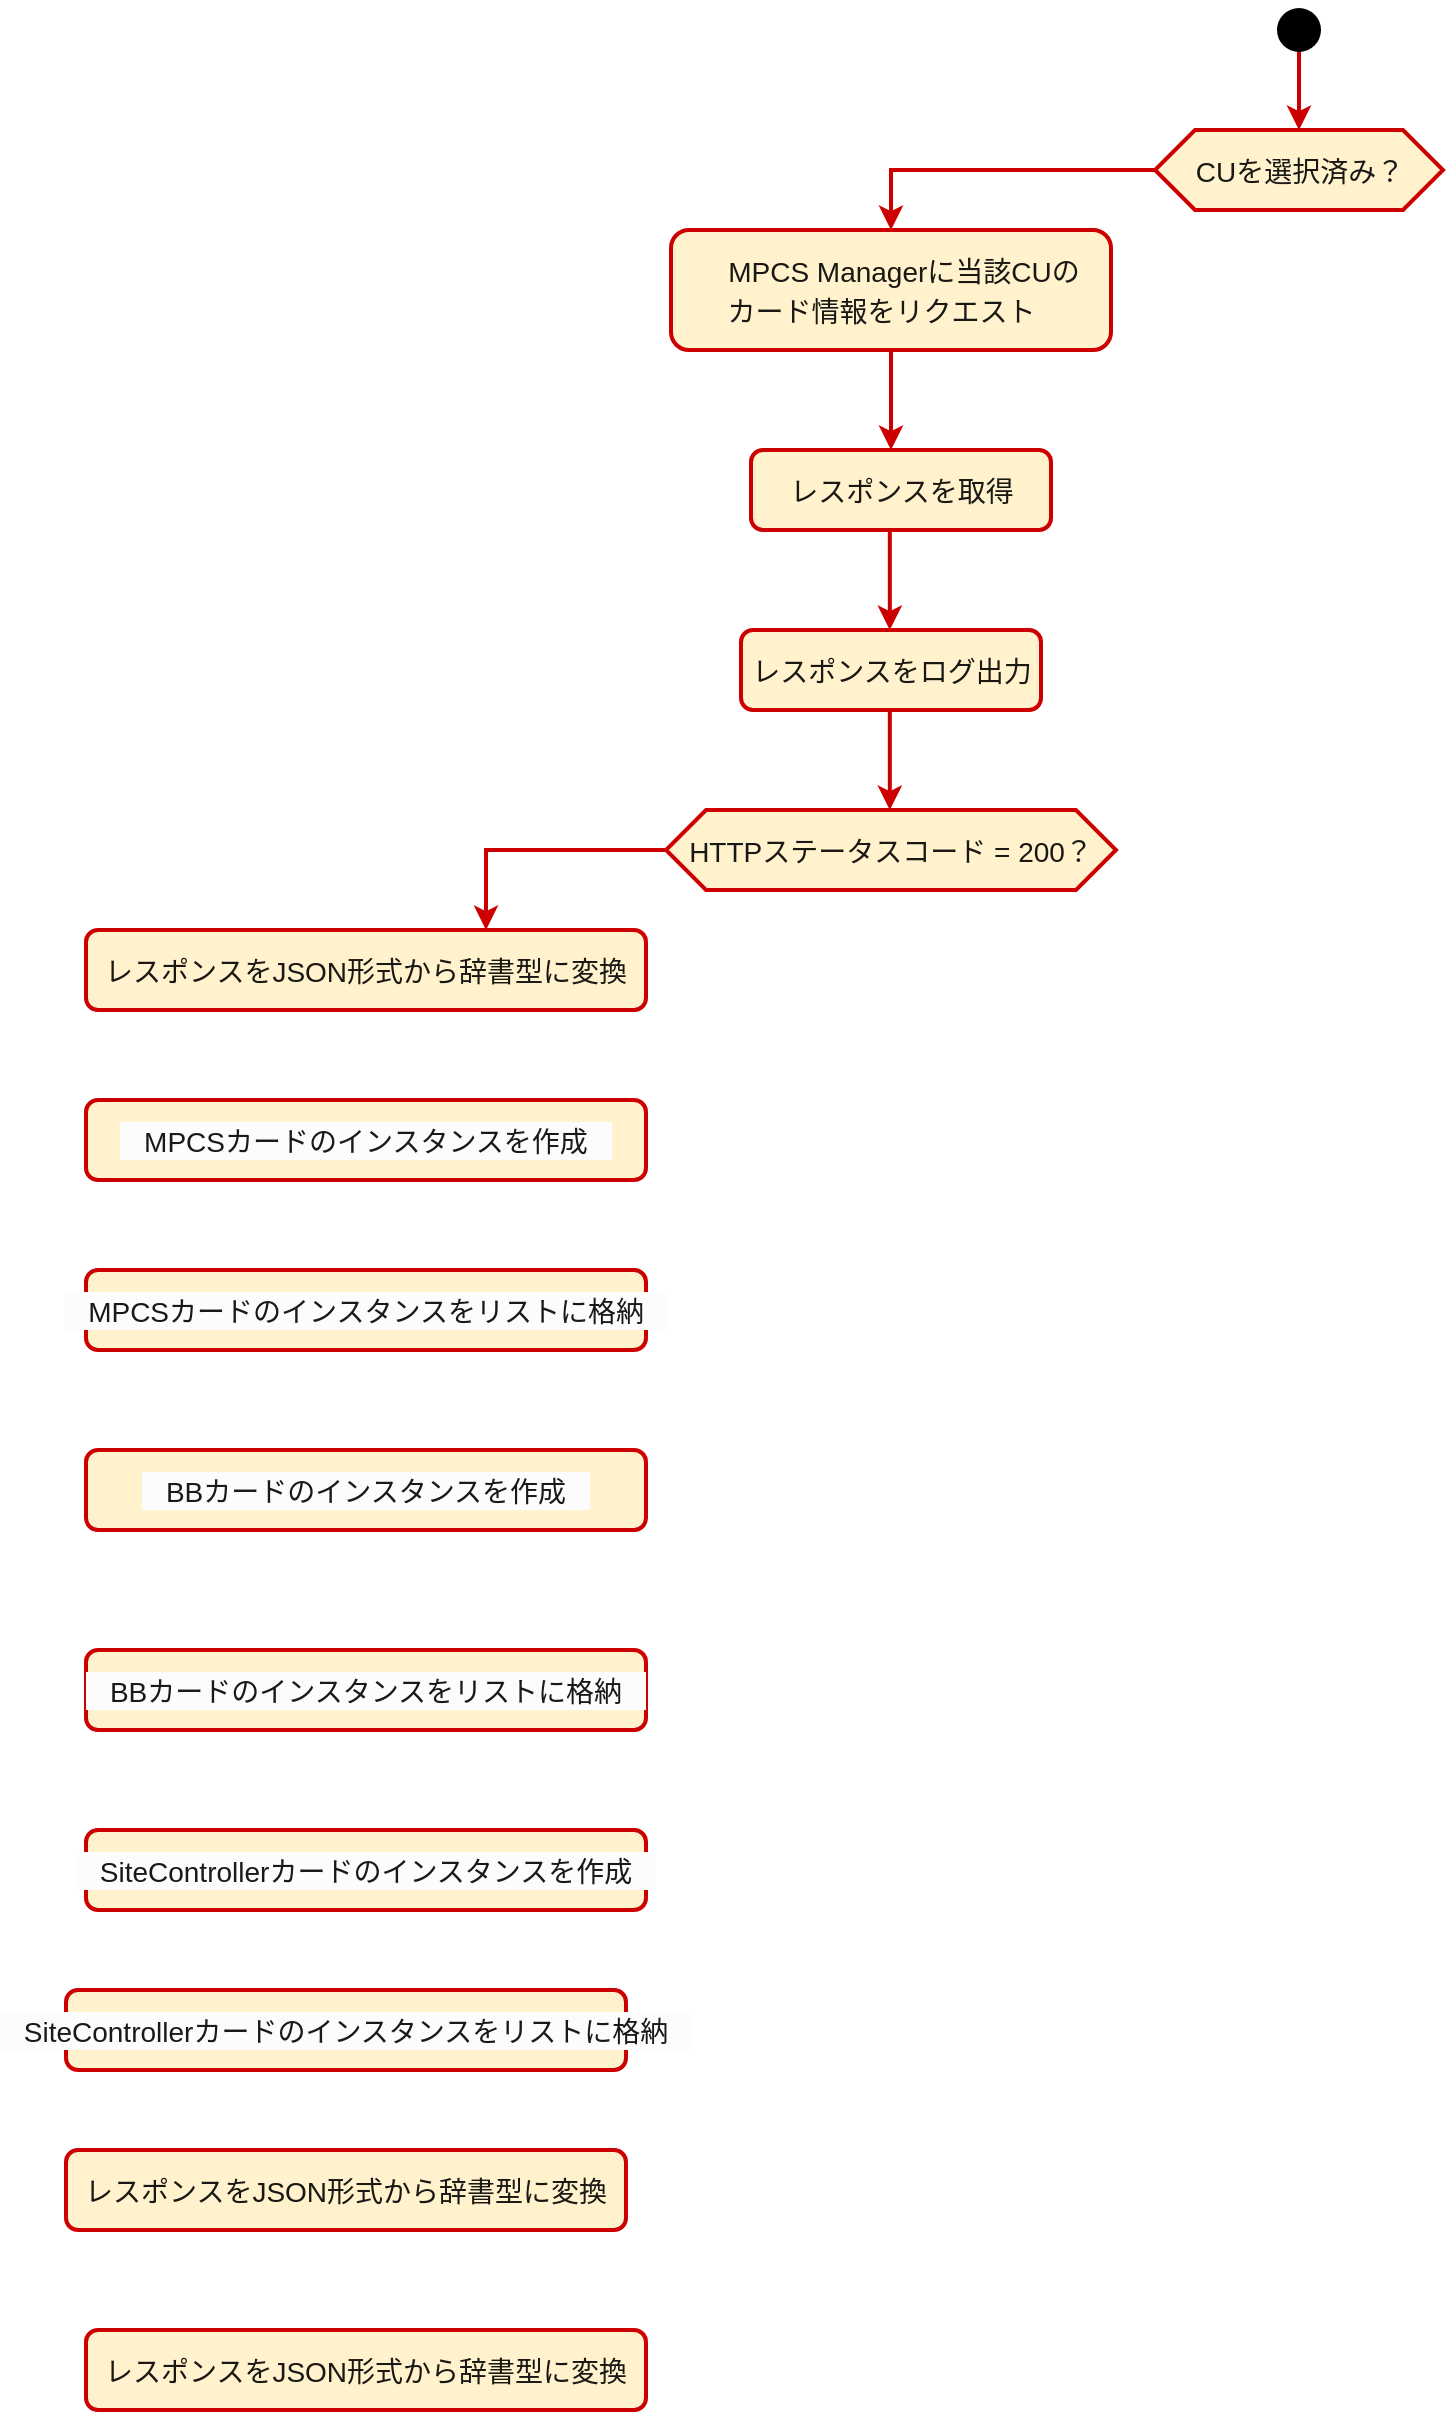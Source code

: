 <mxfile version="26.1.0">
  <diagram name="Page-1" id="rK7PRJ8SCLv_zVm8Z1Ta">
    <mxGraphModel dx="2062" dy="655" grid="1" gridSize="10" guides="1" tooltips="1" connect="1" arrows="1" fold="1" page="1" pageScale="1" pageWidth="827" pageHeight="1169" math="0" shadow="0">
      <root>
        <mxCell id="0" />
        <mxCell id="1" parent="0" />
        <mxCell id="1MgUg72m42fX4QF5Ks8i-2" value="&lt;pre style=&quot;margin-top: 0px; margin-bottom: 0px; padding: 0px; border: 0px; font-variant-numeric: inherit; font-variant-east-asian: inherit; font-variant-alternates: inherit; font-variant-position: inherit; font-variant-emoji: inherit; font-stretch: inherit; font-size: 16px; line-height: inherit; font-family: inherit; font-optical-sizing: inherit; font-size-adjust: inherit; font-kerning: inherit; font-feature-settings: inherit; font-variation-settings: inherit; vertical-align: baseline; color: rgba(0, 0, 0, 0.9); text-align: start;&quot;&gt;&lt;code style=&quot;margin: 0px 8px; padding: 2px 4px; border: none; font-style: inherit; font-variant: inherit; font-weight: inherit; font-stretch: inherit; font-size: 14px; line-height: inherit; font-family: inherit; font-optical-sizing: inherit; font-size-adjust: inherit; font-kerning: inherit; font-feature-settings: inherit; font-variation-settings: inherit; vertical-align: baseline; word-break: break-word; border-radius: 4px; color: var(--yb-md-inline-code-color);&quot;&gt;CUを選択済み？&lt;/code&gt;&lt;/pre&gt;" style="shape=hexagon;perimeter=hexagonPerimeter2;whiteSpace=wrap;html=1;fixedSize=1;fillColor=#fff2cc;strokeColor=#CC0000;strokeWidth=2;fillStyle=auto;" vertex="1" parent="1">
          <mxGeometry x="414.5" y="80" width="144" height="40" as="geometry" />
        </mxCell>
        <mxCell id="1MgUg72m42fX4QF5Ks8i-3" value="" style="endArrow=classic;html=1;rounded=0;entryX=0.5;entryY=0;entryDx=0;entryDy=0;strokeColor=#CC0000;strokeWidth=2;" edge="1" parent="1" source="1MgUg72m42fX4QF5Ks8i-1" target="1MgUg72m42fX4QF5Ks8i-2">
          <mxGeometry width="50" height="50" relative="1" as="geometry">
            <mxPoint x="486.5" y="30" as="sourcePoint" />
            <mxPoint x="512.5" y="210" as="targetPoint" />
          </mxGeometry>
        </mxCell>
        <mxCell id="1MgUg72m42fX4QF5Ks8i-4" value="" style="endArrow=classic;html=1;rounded=0;entryDx=0;entryDy=0;strokeColor=#CC0000;strokeWidth=3;" edge="1" parent="1" target="1MgUg72m42fX4QF5Ks8i-1">
          <mxGeometry width="50" height="50" relative="1" as="geometry">
            <mxPoint x="486.5" y="30" as="sourcePoint" />
            <mxPoint x="486.5" y="80" as="targetPoint" />
          </mxGeometry>
        </mxCell>
        <mxCell id="1MgUg72m42fX4QF5Ks8i-1" value="" style="shape=waypoint;sketch=0;fillStyle=solid;size=6;pointerEvents=1;points=[];fillColor=none;resizable=0;rotatable=0;perimeter=centerPerimeter;snapToPoint=1;strokeWidth=9;" vertex="1" parent="1">
          <mxGeometry x="476.5" y="20" width="20" height="20" as="geometry" />
        </mxCell>
        <mxCell id="1MgUg72m42fX4QF5Ks8i-6" value="" style="endArrow=classic;html=1;rounded=0;strokeColor=#CC0000;strokeWidth=2;exitX=0;exitY=0.5;exitDx=0;exitDy=0;" edge="1" parent="1" source="1MgUg72m42fX4QF5Ks8i-2" target="1MgUg72m42fX4QF5Ks8i-7">
          <mxGeometry width="50" height="50" relative="1" as="geometry">
            <mxPoint x="496.5" y="40" as="sourcePoint" />
            <mxPoint x="332.5" y="150" as="targetPoint" />
            <Array as="points">
              <mxPoint x="282.5" y="100" />
            </Array>
          </mxGeometry>
        </mxCell>
        <mxCell id="1MgUg72m42fX4QF5Ks8i-7" value="&lt;pre style=&quot;margin-top: 0px; margin-bottom: 0px; padding: 0px; border: 0px; font-variant-numeric: inherit; font-variant-east-asian: inherit; font-variant-alternates: inherit; font-variant-position: inherit; font-variant-emoji: inherit; font-stretch: inherit; font-size: 16px; line-height: inherit; font-family: inherit; font-optical-sizing: inherit; font-size-adjust: inherit; font-kerning: inherit; font-feature-settings: inherit; font-variation-settings: inherit; vertical-align: baseline; color: rgba(0, 0, 0, 0.9); text-align: start;&quot;&gt;&lt;code style=&quot;margin: 0px 8px; padding: 2px 4px; border: none; font-style: inherit; font-variant: inherit; font-weight: inherit; font-stretch: inherit; font-size: 14px; line-height: inherit; font-family: inherit; font-optical-sizing: inherit; font-size-adjust: inherit; font-kerning: inherit; font-feature-settings: inherit; font-variation-settings: inherit; vertical-align: baseline; word-break: break-word; border-radius: 4px; color: var(--yb-md-inline-code-color);&quot;&gt;MPCS Managerに当該CUの&lt;br&gt;   カード情報をリクエスト&lt;/code&gt;&lt;/pre&gt;" style="rounded=1;whiteSpace=wrap;html=1;strokeColor=#CC0000;strokeWidth=2;fillColor=#FFF2CC;" vertex="1" parent="1">
          <mxGeometry x="172.5" y="130" width="220" height="60" as="geometry" />
        </mxCell>
        <mxCell id="1MgUg72m42fX4QF5Ks8i-8" value="" style="endArrow=classic;html=1;rounded=0;entryX=0.5;entryY=0;entryDx=0;entryDy=0;strokeColor=#CC0000;strokeWidth=2;" edge="1" parent="1">
          <mxGeometry width="50" height="50" relative="1" as="geometry">
            <mxPoint x="282.5" y="190" as="sourcePoint" />
            <mxPoint x="282.5" y="240" as="targetPoint" />
          </mxGeometry>
        </mxCell>
        <mxCell id="1MgUg72m42fX4QF5Ks8i-9" value="&lt;pre style=&quot;margin-top: 0px; margin-bottom: 0px; padding: 0px; border: 0px; font-variant-numeric: inherit; font-variant-east-asian: inherit; font-variant-alternates: inherit; font-variant-position: inherit; font-variant-emoji: inherit; font-stretch: inherit; font-size: 16px; line-height: inherit; font-family: inherit; font-optical-sizing: inherit; font-size-adjust: inherit; font-kerning: inherit; font-feature-settings: inherit; font-variation-settings: inherit; vertical-align: baseline; color: rgba(0, 0, 0, 0.9); text-align: start;&quot;&gt;&lt;pre style=&quot;margin-top: 0px; margin-bottom: 0px; padding: 0px; border: 0px; font-variant-numeric: inherit; font-variant-east-asian: inherit; font-variant-alternates: inherit; font-variant-position: inherit; font-variant-emoji: inherit; font-stretch: inherit; line-height: inherit; font-family: inherit; font-optical-sizing: inherit; font-size-adjust: inherit; font-kerning: inherit; font-feature-settings: inherit; font-variation-settings: inherit; vertical-align: baseline;&quot;&gt;&lt;code style=&quot;margin: 0px 8px; padding: 2px 4px; border: none; font-style: inherit; font-variant: inherit; font-weight: inherit; font-stretch: inherit; font-size: 14px; line-height: inherit; font-family: inherit; font-optical-sizing: inherit; font-size-adjust: inherit; font-kerning: inherit; font-feature-settings: inherit; font-variation-settings: inherit; vertical-align: baseline; word-break: break-word; border-radius: 4px; color: var(--yb-md-inline-code-color);&quot;&gt;レスポンスを取得&lt;/code&gt;&lt;/pre&gt;&lt;/pre&gt;" style="rounded=1;whiteSpace=wrap;html=1;strokeColor=#CC0000;strokeWidth=2;fillColor=#FFF2CC;" vertex="1" parent="1">
          <mxGeometry x="212.5" y="240" width="150" height="40" as="geometry" />
        </mxCell>
        <mxCell id="1MgUg72m42fX4QF5Ks8i-10" value="" style="endArrow=classic;html=1;rounded=0;entryX=0.5;entryY=0;entryDx=0;entryDy=0;strokeColor=#CC0000;strokeWidth=2;" edge="1" parent="1">
          <mxGeometry width="50" height="50" relative="1" as="geometry">
            <mxPoint x="281.91" y="280" as="sourcePoint" />
            <mxPoint x="281.91" y="330" as="targetPoint" />
          </mxGeometry>
        </mxCell>
        <mxCell id="1MgUg72m42fX4QF5Ks8i-11" value="&lt;pre style=&quot;margin-top: 0px; margin-bottom: 0px; padding: 0px; border: 0px; font-variant-numeric: inherit; font-variant-east-asian: inherit; font-variant-alternates: inherit; font-variant-position: inherit; font-variant-emoji: inherit; font-stretch: inherit; font-size: 16px; line-height: inherit; font-family: inherit; font-optical-sizing: inherit; font-size-adjust: inherit; font-kerning: inherit; font-feature-settings: inherit; font-variation-settings: inherit; vertical-align: baseline; color: rgba(0, 0, 0, 0.9); text-align: start;&quot;&gt;&lt;pre style=&quot;margin-top: 0px; margin-bottom: 0px; padding: 0px; border: 0px; font-variant-numeric: inherit; font-variant-east-asian: inherit; font-variant-alternates: inherit; font-variant-position: inherit; font-variant-emoji: inherit; font-stretch: inherit; line-height: inherit; font-family: inherit; font-optical-sizing: inherit; font-size-adjust: inherit; font-kerning: inherit; font-feature-settings: inherit; font-variation-settings: inherit; vertical-align: baseline;&quot;&gt;&lt;pre style=&quot;margin-top: 0px; margin-bottom: 0px; padding: 0px; border: 0px; font-variant-numeric: inherit; font-variant-east-asian: inherit; font-variant-alternates: inherit; font-variant-position: inherit; font-variant-emoji: inherit; font-stretch: inherit; line-height: inherit; font-family: inherit; font-optical-sizing: inherit; font-size-adjust: inherit; font-kerning: inherit; font-feature-settings: inherit; font-variation-settings: inherit; vertical-align: baseline;&quot;&gt;&lt;code style=&quot;margin: 0px 8px; padding: 2px 4px; border: none; font-style: inherit; font-variant: inherit; font-weight: inherit; font-stretch: inherit; font-size: 14px; line-height: inherit; font-family: inherit; font-optical-sizing: inherit; font-size-adjust: inherit; font-kerning: inherit; font-feature-settings: inherit; font-variation-settings: inherit; vertical-align: baseline; word-break: break-word; border-radius: 4px; color: var(--yb-md-inline-code-color);&quot;&gt;レスポンスをログ出力&lt;/code&gt;&lt;/pre&gt;&lt;/pre&gt;&lt;/pre&gt;" style="rounded=1;whiteSpace=wrap;html=1;strokeColor=#CC0000;strokeWidth=2;fillColor=#FFF2CC;" vertex="1" parent="1">
          <mxGeometry x="207.5" y="330" width="150" height="40" as="geometry" />
        </mxCell>
        <mxCell id="1MgUg72m42fX4QF5Ks8i-12" value="&lt;pre style=&quot;margin-top: 0px; margin-bottom: 0px; padding: 0px; border: 0px; font-variant-numeric: inherit; font-variant-east-asian: inherit; font-variant-alternates: inherit; font-variant-position: inherit; font-variant-emoji: inherit; font-stretch: inherit; font-size: 16px; line-height: inherit; font-family: inherit; font-optical-sizing: inherit; font-size-adjust: inherit; font-kerning: inherit; font-feature-settings: inherit; font-variation-settings: inherit; vertical-align: baseline; color: rgba(0, 0, 0, 0.9); text-align: start;&quot;&gt;&lt;pre style=&quot;margin-top: 0px; margin-bottom: 0px; padding: 0px; border: 0px; font-variant-numeric: inherit; font-variant-east-asian: inherit; font-variant-alternates: inherit; font-variant-position: inherit; font-variant-emoji: inherit; font-stretch: inherit; line-height: inherit; font-family: inherit; font-optical-sizing: inherit; font-size-adjust: inherit; font-kerning: inherit; font-feature-settings: inherit; font-variation-settings: inherit; vertical-align: baseline;&quot;&gt;&lt;code style=&quot;margin: 0px 8px; padding: 2px 4px; border: none; font-style: inherit; font-variant: inherit; font-weight: inherit; font-stretch: inherit; font-size: 14px; line-height: inherit; font-family: inherit; font-optical-sizing: inherit; font-size-adjust: inherit; font-kerning: inherit; font-feature-settings: inherit; font-variation-settings: inherit; vertical-align: baseline; word-break: break-word; border-radius: 4px; color: var(--yb-md-inline-code-color);&quot;&gt;HTTPステータスコード = 200？&lt;/code&gt;&lt;/pre&gt;&lt;/pre&gt;" style="shape=hexagon;perimeter=hexagonPerimeter2;whiteSpace=wrap;html=1;fixedSize=1;fillColor=#fff2cc;strokeColor=#CC0000;strokeWidth=2;fillStyle=auto;" vertex="1" parent="1">
          <mxGeometry x="170" y="420" width="225" height="40" as="geometry" />
        </mxCell>
        <mxCell id="1MgUg72m42fX4QF5Ks8i-13" value="" style="endArrow=classic;html=1;rounded=0;entryX=0.5;entryY=0;entryDx=0;entryDy=0;strokeColor=#CC0000;strokeWidth=2;" edge="1" parent="1">
          <mxGeometry width="50" height="50" relative="1" as="geometry">
            <mxPoint x="281.91" y="370" as="sourcePoint" />
            <mxPoint x="281.91" y="420" as="targetPoint" />
          </mxGeometry>
        </mxCell>
        <mxCell id="1MgUg72m42fX4QF5Ks8i-14" value="" style="endArrow=classic;html=1;rounded=0;strokeColor=#CC0000;strokeWidth=2;exitX=0;exitY=0.5;exitDx=0;exitDy=0;" edge="1" parent="1">
          <mxGeometry width="50" height="50" relative="1" as="geometry">
            <mxPoint x="170" y="440" as="sourcePoint" />
            <mxPoint x="80" y="480" as="targetPoint" />
            <Array as="points">
              <mxPoint x="80" y="440" />
            </Array>
          </mxGeometry>
        </mxCell>
        <mxCell id="1MgUg72m42fX4QF5Ks8i-15" value="&lt;pre style=&quot;margin-top: 0px; margin-bottom: 0px; padding: 0px; border: 0px; font-variant-numeric: inherit; font-variant-east-asian: inherit; font-variant-alternates: inherit; font-variant-position: inherit; font-variant-emoji: inherit; font-stretch: inherit; font-size: 16px; line-height: inherit; font-family: inherit; font-optical-sizing: inherit; font-size-adjust: inherit; font-kerning: inherit; font-feature-settings: inherit; font-variation-settings: inherit; vertical-align: baseline; color: rgba(0, 0, 0, 0.9); text-align: start;&quot;&gt;&lt;pre style=&quot;margin-top: 0px; margin-bottom: 0px; padding: 0px; border: 0px; font-variant-numeric: inherit; font-variant-east-asian: inherit; font-variant-alternates: inherit; font-variant-position: inherit; font-variant-emoji: inherit; font-stretch: inherit; line-height: inherit; font-family: inherit; font-optical-sizing: inherit; font-size-adjust: inherit; font-kerning: inherit; font-feature-settings: inherit; font-variation-settings: inherit; vertical-align: baseline;&quot;&gt;&lt;pre style=&quot;margin-top: 0px; margin-bottom: 0px; padding: 0px; border: 0px; font-variant-numeric: inherit; font-variant-east-asian: inherit; font-variant-alternates: inherit; font-variant-position: inherit; font-variant-emoji: inherit; font-stretch: inherit; line-height: inherit; font-family: inherit; font-optical-sizing: inherit; font-size-adjust: inherit; font-kerning: inherit; font-feature-settings: inherit; font-variation-settings: inherit; vertical-align: baseline;&quot;&gt;&lt;pre style=&quot;margin-top: 0px; margin-bottom: 0px; padding: 0px; border: 0px; font-variant-numeric: inherit; font-variant-east-asian: inherit; font-variant-alternates: inherit; font-variant-position: inherit; font-variant-emoji: inherit; font-stretch: inherit; line-height: inherit; font-family: inherit; font-optical-sizing: inherit; font-size-adjust: inherit; font-kerning: inherit; font-feature-settings: inherit; font-variation-settings: inherit; vertical-align: baseline;&quot;&gt;&lt;code style=&quot;margin: 0px 8px; padding: 2px 4px; border: none; font-style: inherit; font-variant: inherit; font-weight: inherit; font-stretch: inherit; font-size: 14px; line-height: inherit; font-family: inherit; font-optical-sizing: inherit; font-size-adjust: inherit; font-kerning: inherit; font-feature-settings: inherit; font-variation-settings: inherit; vertical-align: baseline; word-break: break-word; border-radius: 4px; color: var(--yb-md-inline-code-color);&quot;&gt;レスポンスをJSON形式から辞書型に変換&lt;/code&gt;&lt;/pre&gt;&lt;/pre&gt;&lt;/pre&gt;&lt;/pre&gt;" style="rounded=1;whiteSpace=wrap;html=1;strokeColor=#CC0000;strokeWidth=2;fillColor=#FFF2CC;" vertex="1" parent="1">
          <mxGeometry x="-120" y="480" width="280" height="40" as="geometry" />
        </mxCell>
        <mxCell id="1MgUg72m42fX4QF5Ks8i-16" value="&lt;pre style=&quot;margin-top: 0px; margin-bottom: 0px; padding: 0px; border: 0px; font-variant-numeric: inherit; font-variant-east-asian: inherit; font-variant-alternates: inherit; font-variant-position: inherit; font-variant-emoji: inherit; font-stretch: inherit; font-size: 16px; line-height: inherit; font-family: inherit; font-optical-sizing: inherit; font-size-adjust: inherit; font-kerning: inherit; font-feature-settings: inherit; font-variation-settings: inherit; vertical-align: baseline; color: rgba(0, 0, 0, 0.9); text-align: start;&quot;&gt;&lt;pre style=&quot;margin-top: 0px; margin-bottom: 0px; padding: 0px; border: 0px; font-variant-numeric: inherit; font-variant-east-asian: inherit; font-variant-alternates: inherit; font-variant-position: inherit; font-variant-emoji: inherit; font-stretch: inherit; line-height: inherit; font-family: inherit; font-optical-sizing: inherit; font-size-adjust: inherit; font-kerning: inherit; font-feature-settings: inherit; font-variation-settings: inherit; vertical-align: baseline;&quot;&gt;&lt;pre style=&quot;margin-top: 0px; margin-bottom: 0px; padding: 0px; border: 0px; font-variant-numeric: inherit; font-variant-east-asian: inherit; font-variant-alternates: inherit; font-variant-position: inherit; font-variant-emoji: inherit; font-stretch: inherit; line-height: inherit; font-family: inherit; font-optical-sizing: inherit; font-size-adjust: inherit; font-kerning: inherit; font-feature-settings: inherit; font-variation-settings: inherit; vertical-align: baseline;&quot;&gt;&lt;pre style=&quot;margin-top: 0px; margin-bottom: 0px; padding: 0px; border: 0px; font-variant-numeric: inherit; font-variant-east-asian: inherit; font-variant-alternates: inherit; font-variant-position: inherit; font-variant-emoji: inherit; font-stretch: inherit; line-height: inherit; font-family: inherit; font-optical-sizing: inherit; font-size-adjust: inherit; font-kerning: inherit; font-feature-settings: inherit; font-variation-settings: inherit; vertical-align: baseline;&quot;&gt;&lt;pre style=&quot;margin-top: 0px; margin-bottom: 0px; padding: 0px; border: 0px; font-variant-numeric: inherit; font-variant-east-asian: inherit; font-variant-alternates: inherit; font-variant-position: inherit; font-variant-emoji: inherit; font-stretch: inherit; line-height: inherit; font-family: inherit; font-optical-sizing: inherit; font-size-adjust: inherit; font-kerning: inherit; font-feature-settings: inherit; font-variation-settings: inherit; vertical-align: baseline; background-color: rgb(252, 252, 252);&quot;&gt;&lt;code style=&quot;margin: 0px 8px; padding: 2px 4px; border: none; font-style: inherit; font-variant: inherit; font-weight: inherit; font-stretch: inherit; font-size: 14px; line-height: inherit; font-family: inherit; font-optical-sizing: inherit; font-size-adjust: inherit; font-kerning: inherit; font-feature-settings: inherit; font-variation-settings: inherit; vertical-align: baseline; word-break: break-word; background-color: var(--yb-md-inline-code-bg-color); border-radius: 4px; color: var(--yb-md-inline-code-color);&quot;&gt;MPCSカードのインスタンスを作成&lt;/code&gt;&lt;/pre&gt;&lt;/pre&gt;&lt;/pre&gt;&lt;/pre&gt;&lt;/pre&gt;" style="rounded=1;whiteSpace=wrap;html=1;strokeColor=#CC0000;strokeWidth=2;fillColor=#FFF2CC;" vertex="1" parent="1">
          <mxGeometry x="-120" y="565" width="280" height="40" as="geometry" />
        </mxCell>
        <mxCell id="1MgUg72m42fX4QF5Ks8i-17" value="&lt;pre style=&quot;margin-top: 0px; margin-bottom: 0px; padding: 0px; border: 0px; font-variant-numeric: inherit; font-variant-east-asian: inherit; font-variant-alternates: inherit; font-variant-position: inherit; font-variant-emoji: inherit; font-stretch: inherit; font-size: 16px; line-height: inherit; font-family: inherit; font-optical-sizing: inherit; font-size-adjust: inherit; font-kerning: inherit; font-feature-settings: inherit; font-variation-settings: inherit; vertical-align: baseline; color: rgba(0, 0, 0, 0.9); text-align: start;&quot;&gt;&lt;pre style=&quot;margin-top: 0px; margin-bottom: 0px; padding: 0px; border: 0px; font-variant-numeric: inherit; font-variant-east-asian: inherit; font-variant-alternates: inherit; font-variant-position: inherit; font-variant-emoji: inherit; font-stretch: inherit; line-height: inherit; font-family: inherit; font-optical-sizing: inherit; font-size-adjust: inherit; font-kerning: inherit; font-feature-settings: inherit; font-variation-settings: inherit; vertical-align: baseline;&quot;&gt;&lt;pre style=&quot;margin-top: 0px; margin-bottom: 0px; padding: 0px; border: 0px; font-variant-numeric: inherit; font-variant-east-asian: inherit; font-variant-alternates: inherit; font-variant-position: inherit; font-variant-emoji: inherit; font-stretch: inherit; line-height: inherit; font-family: inherit; font-optical-sizing: inherit; font-size-adjust: inherit; font-kerning: inherit; font-feature-settings: inherit; font-variation-settings: inherit; vertical-align: baseline;&quot;&gt;&lt;pre style=&quot;margin-top: 0px; margin-bottom: 0px; padding: 0px; border: 0px; font-variant-numeric: inherit; font-variant-east-asian: inherit; font-variant-alternates: inherit; font-variant-position: inherit; font-variant-emoji: inherit; font-stretch: inherit; line-height: inherit; font-family: inherit; font-optical-sizing: inherit; font-size-adjust: inherit; font-kerning: inherit; font-feature-settings: inherit; font-variation-settings: inherit; vertical-align: baseline;&quot;&gt;&lt;pre style=&quot;margin-top: 0px; margin-bottom: 0px; padding: 0px; border: 0px; font-variant-numeric: inherit; font-variant-east-asian: inherit; font-variant-alternates: inherit; font-variant-position: inherit; font-variant-emoji: inherit; font-stretch: inherit; line-height: inherit; font-family: inherit; font-optical-sizing: inherit; font-size-adjust: inherit; font-kerning: inherit; font-feature-settings: inherit; font-variation-settings: inherit; vertical-align: baseline; background-color: rgb(252, 252, 252);&quot;&gt;&lt;code style=&quot;margin: 0px 8px; padding: 2px 4px; border: none; font-style: inherit; font-variant: inherit; font-weight: inherit; font-stretch: inherit; font-size: 14px; line-height: inherit; font-family: inherit; font-optical-sizing: inherit; font-size-adjust: inherit; font-kerning: inherit; font-feature-settings: inherit; font-variation-settings: inherit; vertical-align: baseline; word-break: break-word; background-color: var(--yb-md-inline-code-bg-color); border-radius: 4px; color: var(--yb-md-inline-code-color);&quot;&gt;MPCSカードのインスタンスをリストに格納&lt;/code&gt;&lt;/pre&gt;&lt;/pre&gt;&lt;/pre&gt;&lt;/pre&gt;&lt;/pre&gt;" style="rounded=1;whiteSpace=wrap;html=1;strokeColor=#CC0000;strokeWidth=2;fillColor=#FFF2CC;" vertex="1" parent="1">
          <mxGeometry x="-120" y="650" width="280" height="40" as="geometry" />
        </mxCell>
        <mxCell id="1MgUg72m42fX4QF5Ks8i-18" value="&lt;pre style=&quot;margin-top: 0px; margin-bottom: 0px; padding: 0px; border: 0px; font-variant-numeric: inherit; font-variant-east-asian: inherit; font-variant-alternates: inherit; font-variant-position: inherit; font-variant-emoji: inherit; font-stretch: inherit; font-size: 16px; line-height: inherit; font-family: inherit; font-optical-sizing: inherit; font-size-adjust: inherit; font-kerning: inherit; font-feature-settings: inherit; font-variation-settings: inherit; vertical-align: baseline; color: rgba(0, 0, 0, 0.9); text-align: start;&quot;&gt;&lt;pre style=&quot;margin-top: 0px; margin-bottom: 0px; padding: 0px; border: 0px; font-variant-numeric: inherit; font-variant-east-asian: inherit; font-variant-alternates: inherit; font-variant-position: inherit; font-variant-emoji: inherit; font-stretch: inherit; line-height: inherit; font-family: inherit; font-optical-sizing: inherit; font-size-adjust: inherit; font-kerning: inherit; font-feature-settings: inherit; font-variation-settings: inherit; vertical-align: baseline;&quot;&gt;&lt;pre style=&quot;margin-top: 0px; margin-bottom: 0px; padding: 0px; border: 0px; font-variant-numeric: inherit; font-variant-east-asian: inherit; font-variant-alternates: inherit; font-variant-position: inherit; font-variant-emoji: inherit; font-stretch: inherit; line-height: inherit; font-family: inherit; font-optical-sizing: inherit; font-size-adjust: inherit; font-kerning: inherit; font-feature-settings: inherit; font-variation-settings: inherit; vertical-align: baseline;&quot;&gt;&lt;pre style=&quot;margin-top: 0px; margin-bottom: 0px; padding: 0px; border: 0px; font-variant-numeric: inherit; font-variant-east-asian: inherit; font-variant-alternates: inherit; font-variant-position: inherit; font-variant-emoji: inherit; font-stretch: inherit; line-height: inherit; font-family: inherit; font-optical-sizing: inherit; font-size-adjust: inherit; font-kerning: inherit; font-feature-settings: inherit; font-variation-settings: inherit; vertical-align: baseline;&quot;&gt;&lt;pre style=&quot;margin-top: 0px; margin-bottom: 0px; padding: 0px; border: 0px; font-variant-numeric: inherit; font-variant-east-asian: inherit; font-variant-alternates: inherit; font-variant-position: inherit; font-variant-emoji: inherit; font-stretch: inherit; line-height: inherit; font-family: inherit; font-optical-sizing: inherit; font-size-adjust: inherit; font-kerning: inherit; font-feature-settings: inherit; font-variation-settings: inherit; vertical-align: baseline; background-color: rgb(252, 252, 252);&quot;&gt;&lt;code style=&quot;margin: 0px 8px; padding: 2px 4px; border: none; font-style: inherit; font-variant: inherit; font-weight: inherit; font-stretch: inherit; font-size: 14px; line-height: inherit; font-family: inherit; font-optical-sizing: inherit; font-size-adjust: inherit; font-kerning: inherit; font-feature-settings: inherit; font-variation-settings: inherit; vertical-align: baseline; word-break: break-word; background-color: var(--yb-md-inline-code-bg-color); border-radius: 4px; color: var(--yb-md-inline-code-color);&quot;&gt;BBカードのインスタンスを作成&lt;/code&gt;&lt;/pre&gt;&lt;/pre&gt;&lt;/pre&gt;&lt;/pre&gt;&lt;/pre&gt;" style="rounded=1;whiteSpace=wrap;html=1;strokeColor=#CC0000;strokeWidth=2;fillColor=#FFF2CC;" vertex="1" parent="1">
          <mxGeometry x="-120" y="740" width="280" height="40" as="geometry" />
        </mxCell>
        <mxCell id="1MgUg72m42fX4QF5Ks8i-19" value="&lt;pre style=&quot;margin-top: 0px; margin-bottom: 0px; padding: 0px; border: 0px; font-variant-numeric: inherit; font-variant-east-asian: inherit; font-variant-alternates: inherit; font-variant-position: inherit; font-variant-emoji: inherit; font-stretch: inherit; font-size: 16px; line-height: inherit; font-family: inherit; font-optical-sizing: inherit; font-size-adjust: inherit; font-kerning: inherit; font-feature-settings: inherit; font-variation-settings: inherit; vertical-align: baseline; color: rgba(0, 0, 0, 0.9); text-align: start;&quot;&gt;&lt;pre style=&quot;margin-top: 0px; margin-bottom: 0px; padding: 0px; border: 0px; font-variant-numeric: inherit; font-variant-east-asian: inherit; font-variant-alternates: inherit; font-variant-position: inherit; font-variant-emoji: inherit; font-stretch: inherit; line-height: inherit; font-family: inherit; font-optical-sizing: inherit; font-size-adjust: inherit; font-kerning: inherit; font-feature-settings: inherit; font-variation-settings: inherit; vertical-align: baseline;&quot;&gt;&lt;pre style=&quot;margin-top: 0px; margin-bottom: 0px; padding: 0px; border: 0px; font-variant-numeric: inherit; font-variant-east-asian: inherit; font-variant-alternates: inherit; font-variant-position: inherit; font-variant-emoji: inherit; font-stretch: inherit; line-height: inherit; font-family: inherit; font-optical-sizing: inherit; font-size-adjust: inherit; font-kerning: inherit; font-feature-settings: inherit; font-variation-settings: inherit; vertical-align: baseline;&quot;&gt;&lt;pre style=&quot;margin-top: 0px; margin-bottom: 0px; padding: 0px; border: 0px; font-variant-numeric: inherit; font-variant-east-asian: inherit; font-variant-alternates: inherit; font-variant-position: inherit; font-variant-emoji: inherit; font-stretch: inherit; line-height: inherit; font-family: inherit; font-optical-sizing: inherit; font-size-adjust: inherit; font-kerning: inherit; font-feature-settings: inherit; font-variation-settings: inherit; vertical-align: baseline;&quot;&gt;&lt;pre style=&quot;margin-top: 0px; margin-bottom: 0px; padding: 0px; border: 0px; font-variant-numeric: inherit; font-variant-east-asian: inherit; font-variant-alternates: inherit; font-variant-position: inherit; font-variant-emoji: inherit; font-stretch: inherit; line-height: inherit; font-family: inherit; font-optical-sizing: inherit; font-size-adjust: inherit; font-kerning: inherit; font-feature-settings: inherit; font-variation-settings: inherit; vertical-align: baseline; background-color: rgb(252, 252, 252);&quot;&gt;&lt;code style=&quot;margin: 0px 8px; padding: 2px 4px; border: none; font-style: inherit; font-variant: inherit; font-weight: inherit; font-stretch: inherit; font-size: 14px; line-height: inherit; font-family: inherit; font-optical-sizing: inherit; font-size-adjust: inherit; font-kerning: inherit; font-feature-settings: inherit; font-variation-settings: inherit; vertical-align: baseline; word-break: break-word; background-color: var(--yb-md-inline-code-bg-color); border-radius: 4px; color: var(--yb-md-inline-code-color);&quot;&gt;BBカードのインスタンスをリストに格納&lt;/code&gt;&lt;/pre&gt;&lt;/pre&gt;&lt;/pre&gt;&lt;/pre&gt;&lt;/pre&gt;" style="rounded=1;whiteSpace=wrap;html=1;strokeColor=#CC0000;strokeWidth=2;fillColor=#FFF2CC;" vertex="1" parent="1">
          <mxGeometry x="-120" y="840" width="280" height="40" as="geometry" />
        </mxCell>
        <mxCell id="1MgUg72m42fX4QF5Ks8i-20" value="&lt;pre style=&quot;margin-top: 0px; margin-bottom: 0px; padding: 0px; border: 0px; font-variant-numeric: inherit; font-variant-east-asian: inherit; font-variant-alternates: inherit; font-variant-position: inherit; font-variant-emoji: inherit; font-stretch: inherit; font-size: 16px; line-height: inherit; font-family: inherit; font-optical-sizing: inherit; font-size-adjust: inherit; font-kerning: inherit; font-feature-settings: inherit; font-variation-settings: inherit; vertical-align: baseline; color: rgba(0, 0, 0, 0.9); text-align: start;&quot;&gt;&lt;pre style=&quot;margin-top: 0px; margin-bottom: 0px; padding: 0px; border: 0px; font-variant-numeric: inherit; font-variant-east-asian: inherit; font-variant-alternates: inherit; font-variant-position: inherit; font-variant-emoji: inherit; font-stretch: inherit; line-height: inherit; font-family: inherit; font-optical-sizing: inherit; font-size-adjust: inherit; font-kerning: inherit; font-feature-settings: inherit; font-variation-settings: inherit; vertical-align: baseline;&quot;&gt;&lt;pre style=&quot;margin-top: 0px; margin-bottom: 0px; padding: 0px; border: 0px; font-variant-numeric: inherit; font-variant-east-asian: inherit; font-variant-alternates: inherit; font-variant-position: inherit; font-variant-emoji: inherit; font-stretch: inherit; line-height: inherit; font-family: inherit; font-optical-sizing: inherit; font-size-adjust: inherit; font-kerning: inherit; font-feature-settings: inherit; font-variation-settings: inherit; vertical-align: baseline;&quot;&gt;&lt;pre style=&quot;margin-top: 0px; margin-bottom: 0px; padding: 0px; border: 0px; font-variant-numeric: inherit; font-variant-east-asian: inherit; font-variant-alternates: inherit; font-variant-position: inherit; font-variant-emoji: inherit; font-stretch: inherit; line-height: inherit; font-family: inherit; font-optical-sizing: inherit; font-size-adjust: inherit; font-kerning: inherit; font-feature-settings: inherit; font-variation-settings: inherit; vertical-align: baseline;&quot;&gt;&lt;pre style=&quot;margin-top: 0px; margin-bottom: 0px; padding: 0px; border: 0px; font-variant-numeric: inherit; font-variant-east-asian: inherit; font-variant-alternates: inherit; font-variant-position: inherit; font-variant-emoji: inherit; font-stretch: inherit; line-height: inherit; font-family: inherit; font-optical-sizing: inherit; font-size-adjust: inherit; font-kerning: inherit; font-feature-settings: inherit; font-variation-settings: inherit; vertical-align: baseline; background-color: rgb(252, 252, 252);&quot;&gt;&lt;code style=&quot;margin: 0px 8px; padding: 2px 4px; border: none; font-style: inherit; font-variant: inherit; font-weight: inherit; font-stretch: inherit; font-size: 14px; line-height: inherit; font-family: inherit; font-optical-sizing: inherit; font-size-adjust: inherit; font-kerning: inherit; font-feature-settings: inherit; font-variation-settings: inherit; vertical-align: baseline; word-break: break-word; background-color: var(--yb-md-inline-code-bg-color); border-radius: 4px; color: var(--yb-md-inline-code-color);&quot;&gt;SiteControllerカードのインスタンスを作成&lt;/code&gt;&lt;/pre&gt;&lt;/pre&gt;&lt;/pre&gt;&lt;/pre&gt;&lt;/pre&gt;" style="rounded=1;whiteSpace=wrap;html=1;strokeColor=#CC0000;strokeWidth=2;fillColor=#FFF2CC;" vertex="1" parent="1">
          <mxGeometry x="-120" y="930" width="280" height="40" as="geometry" />
        </mxCell>
        <mxCell id="1MgUg72m42fX4QF5Ks8i-21" value="&lt;pre style=&quot;margin-top: 0px; margin-bottom: 0px; padding: 0px; border: 0px; font-variant-numeric: inherit; font-variant-east-asian: inherit; font-variant-alternates: inherit; font-variant-position: inherit; font-variant-emoji: inherit; font-stretch: inherit; font-size: 16px; line-height: inherit; font-family: inherit; font-optical-sizing: inherit; font-size-adjust: inherit; font-kerning: inherit; font-feature-settings: inherit; font-variation-settings: inherit; vertical-align: baseline; color: rgba(0, 0, 0, 0.9); text-align: start;&quot;&gt;&lt;pre style=&quot;margin-top: 0px; margin-bottom: 0px; padding: 0px; border: 0px; font-variant-numeric: inherit; font-variant-east-asian: inherit; font-variant-alternates: inherit; font-variant-position: inherit; font-variant-emoji: inherit; font-stretch: inherit; line-height: inherit; font-family: inherit; font-optical-sizing: inherit; font-size-adjust: inherit; font-kerning: inherit; font-feature-settings: inherit; font-variation-settings: inherit; vertical-align: baseline;&quot;&gt;&lt;pre style=&quot;margin-top: 0px; margin-bottom: 0px; padding: 0px; border: 0px; font-variant-numeric: inherit; font-variant-east-asian: inherit; font-variant-alternates: inherit; font-variant-position: inherit; font-variant-emoji: inherit; font-stretch: inherit; line-height: inherit; font-family: inherit; font-optical-sizing: inherit; font-size-adjust: inherit; font-kerning: inherit; font-feature-settings: inherit; font-variation-settings: inherit; vertical-align: baseline;&quot;&gt;&lt;pre style=&quot;margin-top: 0px; margin-bottom: 0px; padding: 0px; border: 0px; font-variant-numeric: inherit; font-variant-east-asian: inherit; font-variant-alternates: inherit; font-variant-position: inherit; font-variant-emoji: inherit; font-stretch: inherit; line-height: inherit; font-family: inherit; font-optical-sizing: inherit; font-size-adjust: inherit; font-kerning: inherit; font-feature-settings: inherit; font-variation-settings: inherit; vertical-align: baseline;&quot;&gt;&lt;pre style=&quot;margin-top: 0px; margin-bottom: 0px; padding: 0px; border: 0px; font-variant-numeric: inherit; font-variant-east-asian: inherit; font-variant-alternates: inherit; font-variant-position: inherit; font-variant-emoji: inherit; font-stretch: inherit; line-height: inherit; font-family: inherit; font-optical-sizing: inherit; font-size-adjust: inherit; font-kerning: inherit; font-feature-settings: inherit; font-variation-settings: inherit; vertical-align: baseline; background-color: rgb(252, 252, 252);&quot;&gt;&lt;code style=&quot;margin: 0px 8px; padding: 2px 4px; border: none; font-style: inherit; font-variant: inherit; font-weight: inherit; font-stretch: inherit; font-size: 14px; line-height: inherit; font-family: inherit; font-optical-sizing: inherit; font-size-adjust: inherit; font-kerning: inherit; font-feature-settings: inherit; font-variation-settings: inherit; vertical-align: baseline; word-break: break-word; background-color: var(--yb-md-inline-code-bg-color); border-radius: 4px; color: var(--yb-md-inline-code-color);&quot;&gt;SiteControllerカードのインスタンスをリストに格納&lt;/code&gt;&lt;/pre&gt;&lt;/pre&gt;&lt;/pre&gt;&lt;/pre&gt;&lt;/pre&gt;" style="rounded=1;whiteSpace=wrap;html=1;strokeColor=#CC0000;strokeWidth=2;fillColor=#FFF2CC;" vertex="1" parent="1">
          <mxGeometry x="-130" y="1010" width="280" height="40" as="geometry" />
        </mxCell>
        <mxCell id="1MgUg72m42fX4QF5Ks8i-22" value="&lt;pre style=&quot;margin-top: 0px; margin-bottom: 0px; padding: 0px; border: 0px; font-variant-numeric: inherit; font-variant-east-asian: inherit; font-variant-alternates: inherit; font-variant-position: inherit; font-variant-emoji: inherit; font-stretch: inherit; font-size: 16px; line-height: inherit; font-family: inherit; font-optical-sizing: inherit; font-size-adjust: inherit; font-kerning: inherit; font-feature-settings: inherit; font-variation-settings: inherit; vertical-align: baseline; color: rgba(0, 0, 0, 0.9); text-align: start;&quot;&gt;&lt;pre style=&quot;margin-top: 0px; margin-bottom: 0px; padding: 0px; border: 0px; font-variant-numeric: inherit; font-variant-east-asian: inherit; font-variant-alternates: inherit; font-variant-position: inherit; font-variant-emoji: inherit; font-stretch: inherit; line-height: inherit; font-family: inherit; font-optical-sizing: inherit; font-size-adjust: inherit; font-kerning: inherit; font-feature-settings: inherit; font-variation-settings: inherit; vertical-align: baseline;&quot;&gt;&lt;pre style=&quot;margin-top: 0px; margin-bottom: 0px; padding: 0px; border: 0px; font-variant-numeric: inherit; font-variant-east-asian: inherit; font-variant-alternates: inherit; font-variant-position: inherit; font-variant-emoji: inherit; font-stretch: inherit; line-height: inherit; font-family: inherit; font-optical-sizing: inherit; font-size-adjust: inherit; font-kerning: inherit; font-feature-settings: inherit; font-variation-settings: inherit; vertical-align: baseline;&quot;&gt;&lt;pre style=&quot;margin-top: 0px; margin-bottom: 0px; padding: 0px; border: 0px; font-variant-numeric: inherit; font-variant-east-asian: inherit; font-variant-alternates: inherit; font-variant-position: inherit; font-variant-emoji: inherit; font-stretch: inherit; line-height: inherit; font-family: inherit; font-optical-sizing: inherit; font-size-adjust: inherit; font-kerning: inherit; font-feature-settings: inherit; font-variation-settings: inherit; vertical-align: baseline;&quot;&gt;&lt;code style=&quot;margin: 0px 8px; padding: 2px 4px; border: none; font-style: inherit; font-variant: inherit; font-weight: inherit; font-stretch: inherit; font-size: 14px; line-height: inherit; font-family: inherit; font-optical-sizing: inherit; font-size-adjust: inherit; font-kerning: inherit; font-feature-settings: inherit; font-variation-settings: inherit; vertical-align: baseline; word-break: break-word; border-radius: 4px; color: var(--yb-md-inline-code-color);&quot;&gt;レスポンスをJSON形式から辞書型に変換&lt;/code&gt;&lt;/pre&gt;&lt;/pre&gt;&lt;/pre&gt;&lt;/pre&gt;" style="rounded=1;whiteSpace=wrap;html=1;strokeColor=#CC0000;strokeWidth=2;fillColor=#FFF2CC;" vertex="1" parent="1">
          <mxGeometry x="-130" y="1090" width="280" height="40" as="geometry" />
        </mxCell>
        <mxCell id="1MgUg72m42fX4QF5Ks8i-23" value="&lt;pre style=&quot;margin-top: 0px; margin-bottom: 0px; padding: 0px; border: 0px; font-variant-numeric: inherit; font-variant-east-asian: inherit; font-variant-alternates: inherit; font-variant-position: inherit; font-variant-emoji: inherit; font-stretch: inherit; font-size: 16px; line-height: inherit; font-family: inherit; font-optical-sizing: inherit; font-size-adjust: inherit; font-kerning: inherit; font-feature-settings: inherit; font-variation-settings: inherit; vertical-align: baseline; color: rgba(0, 0, 0, 0.9); text-align: start;&quot;&gt;&lt;pre style=&quot;margin-top: 0px; margin-bottom: 0px; padding: 0px; border: 0px; font-variant-numeric: inherit; font-variant-east-asian: inherit; font-variant-alternates: inherit; font-variant-position: inherit; font-variant-emoji: inherit; font-stretch: inherit; line-height: inherit; font-family: inherit; font-optical-sizing: inherit; font-size-adjust: inherit; font-kerning: inherit; font-feature-settings: inherit; font-variation-settings: inherit; vertical-align: baseline;&quot;&gt;&lt;pre style=&quot;margin-top: 0px; margin-bottom: 0px; padding: 0px; border: 0px; font-variant-numeric: inherit; font-variant-east-asian: inherit; font-variant-alternates: inherit; font-variant-position: inherit; font-variant-emoji: inherit; font-stretch: inherit; line-height: inherit; font-family: inherit; font-optical-sizing: inherit; font-size-adjust: inherit; font-kerning: inherit; font-feature-settings: inherit; font-variation-settings: inherit; vertical-align: baseline;&quot;&gt;&lt;pre style=&quot;margin-top: 0px; margin-bottom: 0px; padding: 0px; border: 0px; font-variant-numeric: inherit; font-variant-east-asian: inherit; font-variant-alternates: inherit; font-variant-position: inherit; font-variant-emoji: inherit; font-stretch: inherit; line-height: inherit; font-family: inherit; font-optical-sizing: inherit; font-size-adjust: inherit; font-kerning: inherit; font-feature-settings: inherit; font-variation-settings: inherit; vertical-align: baseline;&quot;&gt;&lt;code style=&quot;margin: 0px 8px; padding: 2px 4px; border: none; font-style: inherit; font-variant: inherit; font-weight: inherit; font-stretch: inherit; font-size: 14px; line-height: inherit; font-family: inherit; font-optical-sizing: inherit; font-size-adjust: inherit; font-kerning: inherit; font-feature-settings: inherit; font-variation-settings: inherit; vertical-align: baseline; word-break: break-word; border-radius: 4px; color: var(--yb-md-inline-code-color);&quot;&gt;レスポンスをJSON形式から辞書型に変換&lt;/code&gt;&lt;/pre&gt;&lt;/pre&gt;&lt;/pre&gt;&lt;/pre&gt;" style="rounded=1;whiteSpace=wrap;html=1;strokeColor=#CC0000;strokeWidth=2;fillColor=#FFF2CC;" vertex="1" parent="1">
          <mxGeometry x="-120" y="1180" width="280" height="40" as="geometry" />
        </mxCell>
      </root>
    </mxGraphModel>
  </diagram>
</mxfile>

